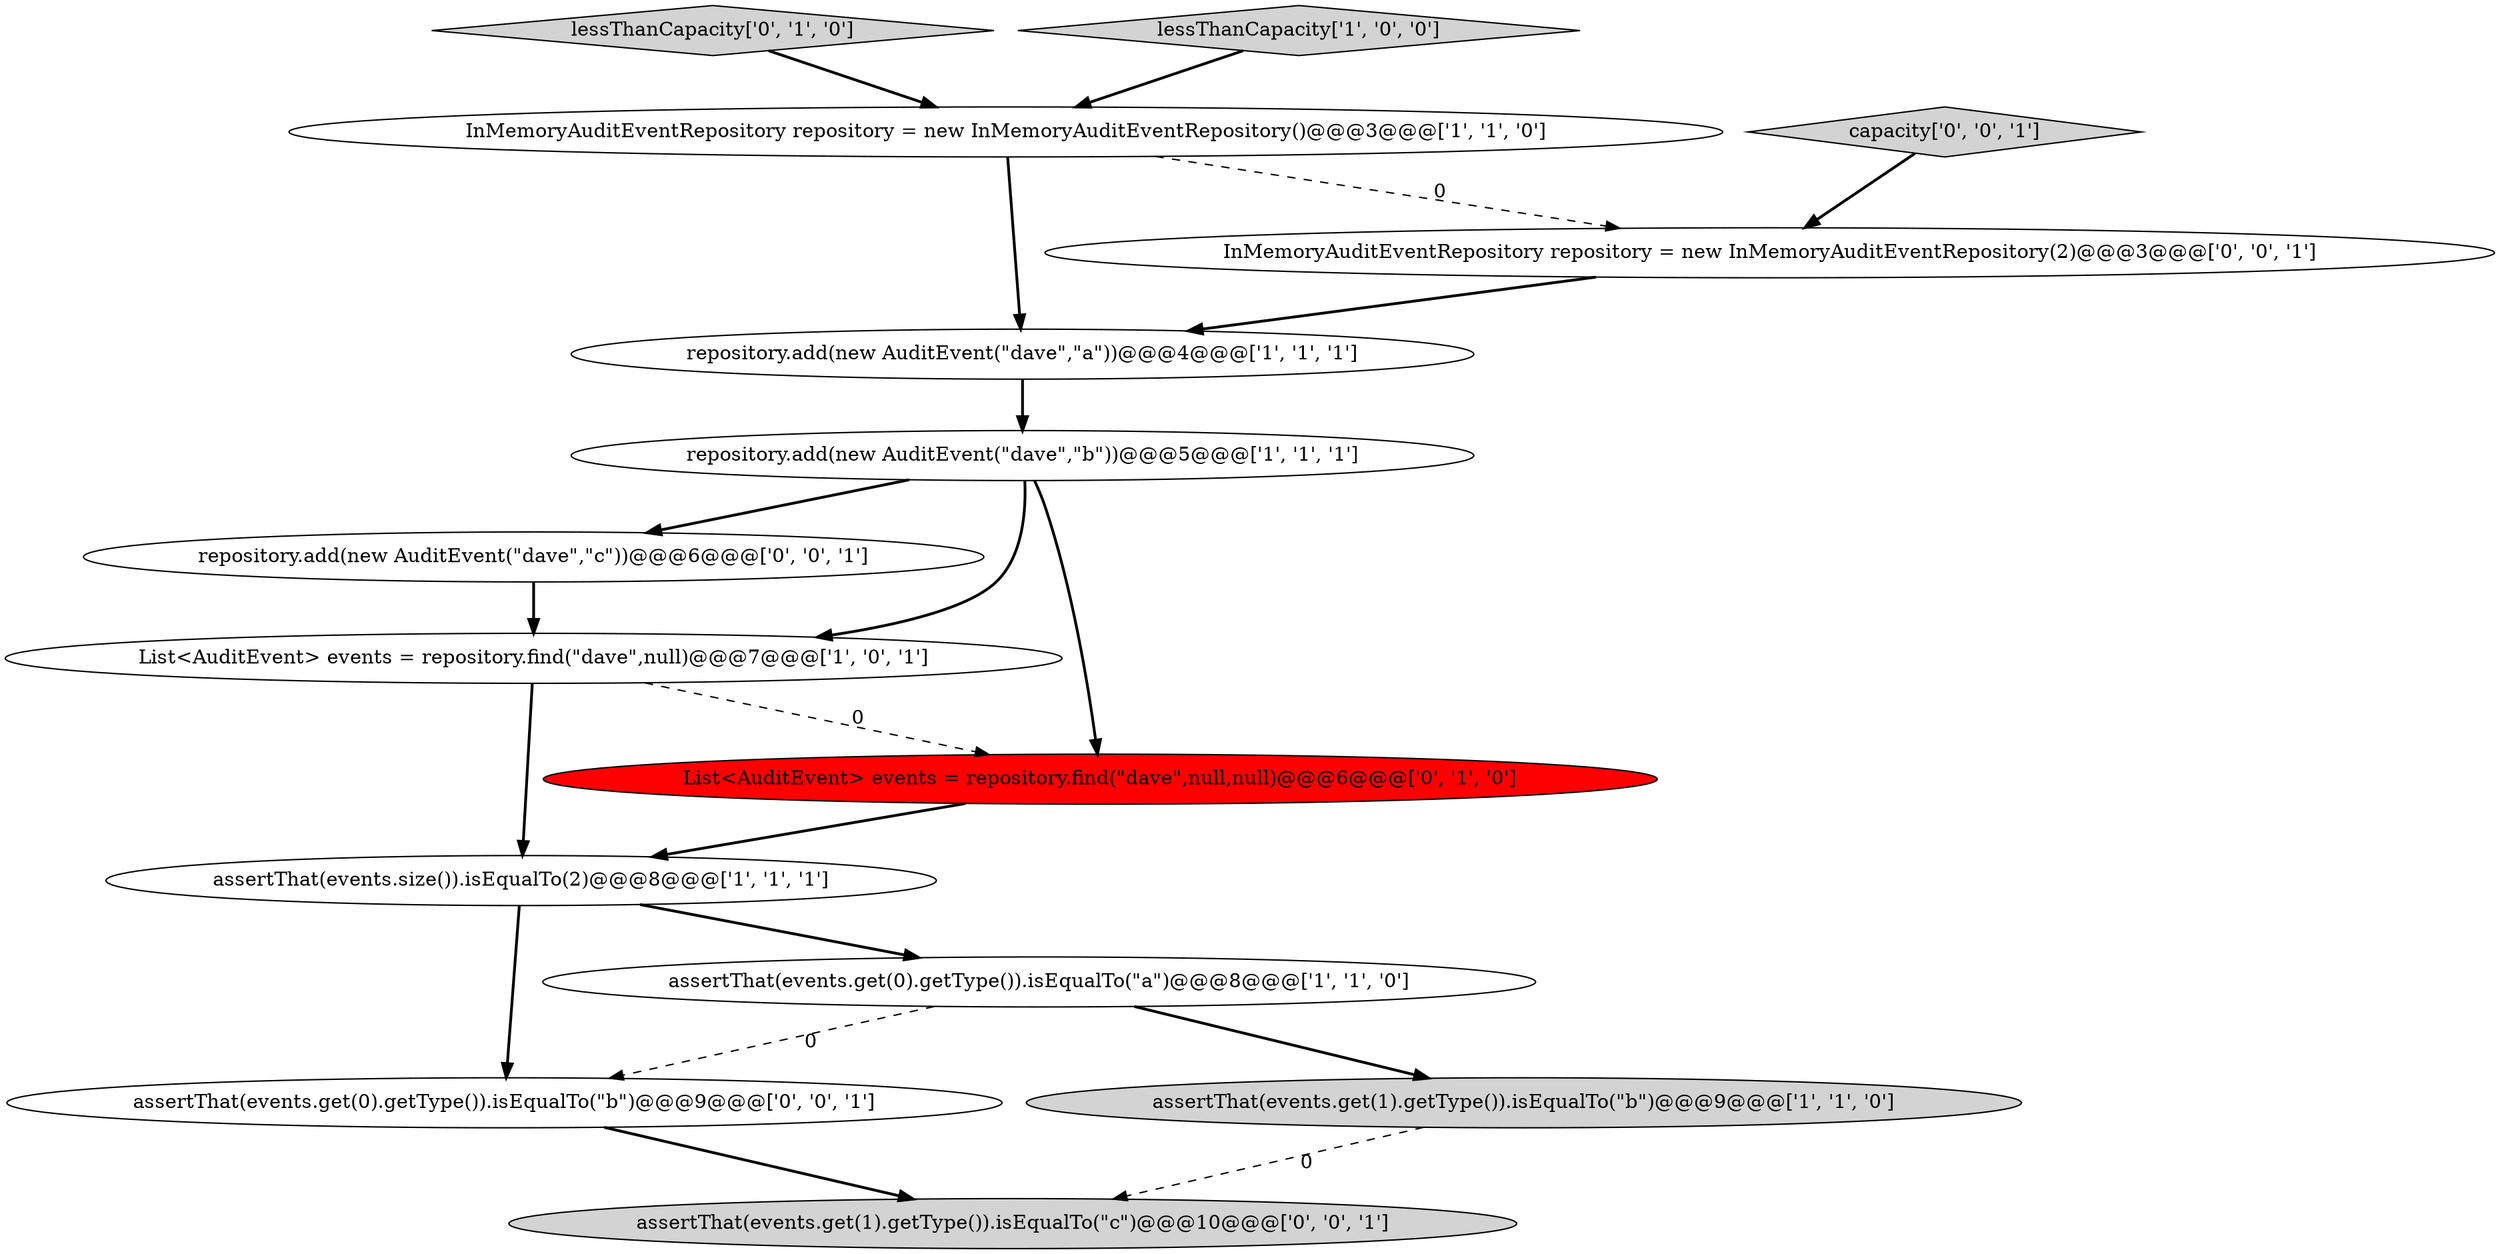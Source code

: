digraph {
12 [style = filled, label = "InMemoryAuditEventRepository repository = new InMemoryAuditEventRepository(2)@@@3@@@['0', '0', '1']", fillcolor = white, shape = ellipse image = "AAA0AAABBB3BBB"];
10 [style = filled, label = "repository.add(new AuditEvent(\"dave\",\"c\"))@@@6@@@['0', '0', '1']", fillcolor = white, shape = ellipse image = "AAA0AAABBB3BBB"];
0 [style = filled, label = "repository.add(new AuditEvent(\"dave\",\"b\"))@@@5@@@['1', '1', '1']", fillcolor = white, shape = ellipse image = "AAA0AAABBB1BBB"];
13 [style = filled, label = "capacity['0', '0', '1']", fillcolor = lightgray, shape = diamond image = "AAA0AAABBB3BBB"];
4 [style = filled, label = "List<AuditEvent> events = repository.find(\"dave\",null)@@@7@@@['1', '0', '1']", fillcolor = white, shape = ellipse image = "AAA0AAABBB1BBB"];
2 [style = filled, label = "assertThat(events.get(1).getType()).isEqualTo(\"b\")@@@9@@@['1', '1', '0']", fillcolor = lightgray, shape = ellipse image = "AAA0AAABBB1BBB"];
3 [style = filled, label = "InMemoryAuditEventRepository repository = new InMemoryAuditEventRepository()@@@3@@@['1', '1', '0']", fillcolor = white, shape = ellipse image = "AAA0AAABBB1BBB"];
8 [style = filled, label = "lessThanCapacity['0', '1', '0']", fillcolor = lightgray, shape = diamond image = "AAA0AAABBB2BBB"];
14 [style = filled, label = "assertThat(events.get(1).getType()).isEqualTo(\"c\")@@@10@@@['0', '0', '1']", fillcolor = lightgray, shape = ellipse image = "AAA0AAABBB3BBB"];
11 [style = filled, label = "assertThat(events.get(0).getType()).isEqualTo(\"b\")@@@9@@@['0', '0', '1']", fillcolor = white, shape = ellipse image = "AAA0AAABBB3BBB"];
7 [style = filled, label = "assertThat(events.size()).isEqualTo(2)@@@8@@@['1', '1', '1']", fillcolor = white, shape = ellipse image = "AAA0AAABBB1BBB"];
1 [style = filled, label = "assertThat(events.get(0).getType()).isEqualTo(\"a\")@@@8@@@['1', '1', '0']", fillcolor = white, shape = ellipse image = "AAA0AAABBB1BBB"];
6 [style = filled, label = "lessThanCapacity['1', '0', '0']", fillcolor = lightgray, shape = diamond image = "AAA0AAABBB1BBB"];
5 [style = filled, label = "repository.add(new AuditEvent(\"dave\",\"a\"))@@@4@@@['1', '1', '1']", fillcolor = white, shape = ellipse image = "AAA0AAABBB1BBB"];
9 [style = filled, label = "List<AuditEvent> events = repository.find(\"dave\",null,null)@@@6@@@['0', '1', '0']", fillcolor = red, shape = ellipse image = "AAA1AAABBB2BBB"];
6->3 [style = bold, label=""];
4->9 [style = dashed, label="0"];
3->5 [style = bold, label=""];
1->2 [style = bold, label=""];
0->9 [style = bold, label=""];
7->1 [style = bold, label=""];
0->10 [style = bold, label=""];
7->11 [style = bold, label=""];
12->5 [style = bold, label=""];
13->12 [style = bold, label=""];
5->0 [style = bold, label=""];
9->7 [style = bold, label=""];
3->12 [style = dashed, label="0"];
0->4 [style = bold, label=""];
11->14 [style = bold, label=""];
1->11 [style = dashed, label="0"];
2->14 [style = dashed, label="0"];
4->7 [style = bold, label=""];
8->3 [style = bold, label=""];
10->4 [style = bold, label=""];
}
